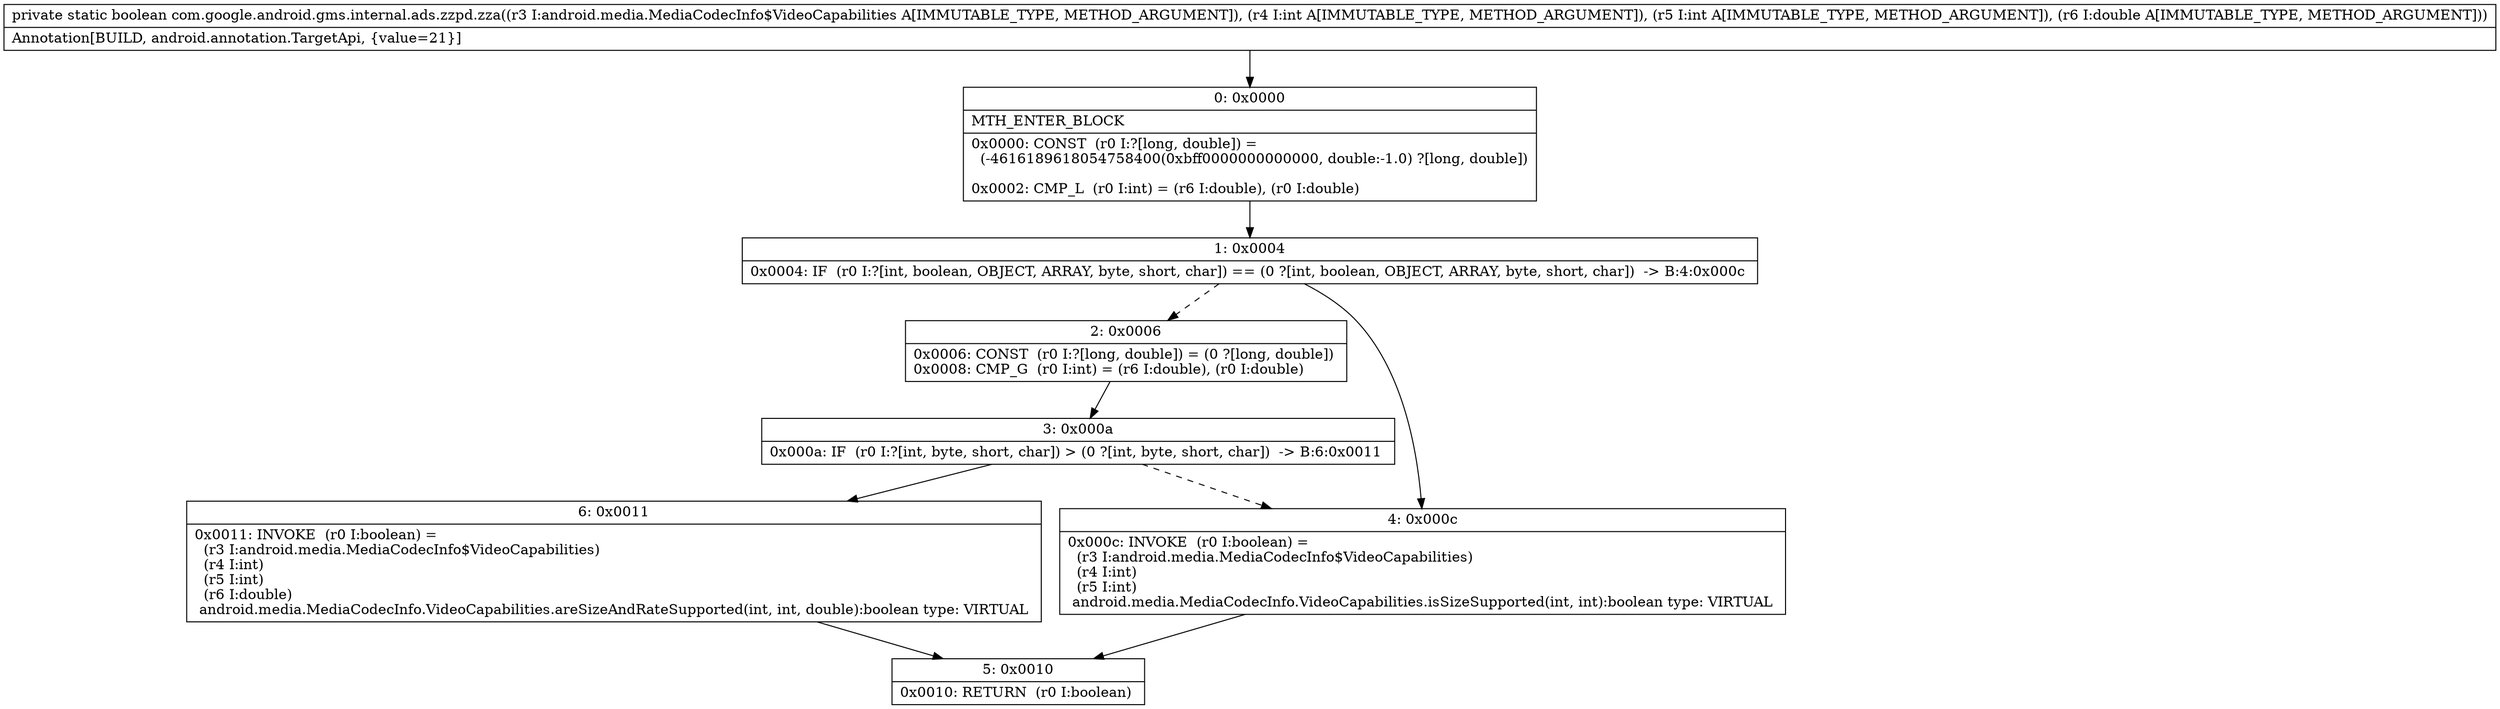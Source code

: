 digraph "CFG forcom.google.android.gms.internal.ads.zzpd.zza(Landroid\/media\/MediaCodecInfo$VideoCapabilities;IID)Z" {
Node_0 [shape=record,label="{0\:\ 0x0000|MTH_ENTER_BLOCK\l|0x0000: CONST  (r0 I:?[long, double]) = \l  (\-4616189618054758400(0xbff0000000000000, double:\-1.0) ?[long, double])\l \l0x0002: CMP_L  (r0 I:int) = (r6 I:double), (r0 I:double) \l}"];
Node_1 [shape=record,label="{1\:\ 0x0004|0x0004: IF  (r0 I:?[int, boolean, OBJECT, ARRAY, byte, short, char]) == (0 ?[int, boolean, OBJECT, ARRAY, byte, short, char])  \-\> B:4:0x000c \l}"];
Node_2 [shape=record,label="{2\:\ 0x0006|0x0006: CONST  (r0 I:?[long, double]) = (0 ?[long, double]) \l0x0008: CMP_G  (r0 I:int) = (r6 I:double), (r0 I:double) \l}"];
Node_3 [shape=record,label="{3\:\ 0x000a|0x000a: IF  (r0 I:?[int, byte, short, char]) \> (0 ?[int, byte, short, char])  \-\> B:6:0x0011 \l}"];
Node_4 [shape=record,label="{4\:\ 0x000c|0x000c: INVOKE  (r0 I:boolean) = \l  (r3 I:android.media.MediaCodecInfo$VideoCapabilities)\l  (r4 I:int)\l  (r5 I:int)\l android.media.MediaCodecInfo.VideoCapabilities.isSizeSupported(int, int):boolean type: VIRTUAL \l}"];
Node_5 [shape=record,label="{5\:\ 0x0010|0x0010: RETURN  (r0 I:boolean) \l}"];
Node_6 [shape=record,label="{6\:\ 0x0011|0x0011: INVOKE  (r0 I:boolean) = \l  (r3 I:android.media.MediaCodecInfo$VideoCapabilities)\l  (r4 I:int)\l  (r5 I:int)\l  (r6 I:double)\l android.media.MediaCodecInfo.VideoCapabilities.areSizeAndRateSupported(int, int, double):boolean type: VIRTUAL \l}"];
MethodNode[shape=record,label="{private static boolean com.google.android.gms.internal.ads.zzpd.zza((r3 I:android.media.MediaCodecInfo$VideoCapabilities A[IMMUTABLE_TYPE, METHOD_ARGUMENT]), (r4 I:int A[IMMUTABLE_TYPE, METHOD_ARGUMENT]), (r5 I:int A[IMMUTABLE_TYPE, METHOD_ARGUMENT]), (r6 I:double A[IMMUTABLE_TYPE, METHOD_ARGUMENT]))  | Annotation[BUILD, android.annotation.TargetApi, \{value=21\}]\l}"];
MethodNode -> Node_0;
Node_0 -> Node_1;
Node_1 -> Node_2[style=dashed];
Node_1 -> Node_4;
Node_2 -> Node_3;
Node_3 -> Node_4[style=dashed];
Node_3 -> Node_6;
Node_4 -> Node_5;
Node_6 -> Node_5;
}

